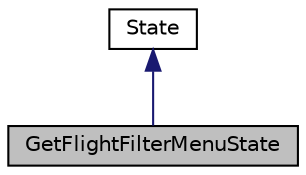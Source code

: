 digraph "GetFlightFilterMenuState"
{
 // LATEX_PDF_SIZE
  edge [fontname="Helvetica",fontsize="10",labelfontname="Helvetica",labelfontsize="10"];
  node [fontname="Helvetica",fontsize="10",shape=record];
  Node1 [label="GetFlightFilterMenuState",height=0.2,width=0.4,color="black", fillcolor="grey75", style="filled", fontcolor="black",tooltip="Class that represents the menu state for displaying and handling the get flight filter options."];
  Node2 -> Node1 [dir="back",color="midnightblue",fontsize="10",style="solid",fontname="Helvetica"];
  Node2 [label="State",height=0.2,width=0.4,color="black", fillcolor="white", style="filled",URL="$class_state.html",tooltip="Abstract base class representing an app state within the flight management system."];
}
